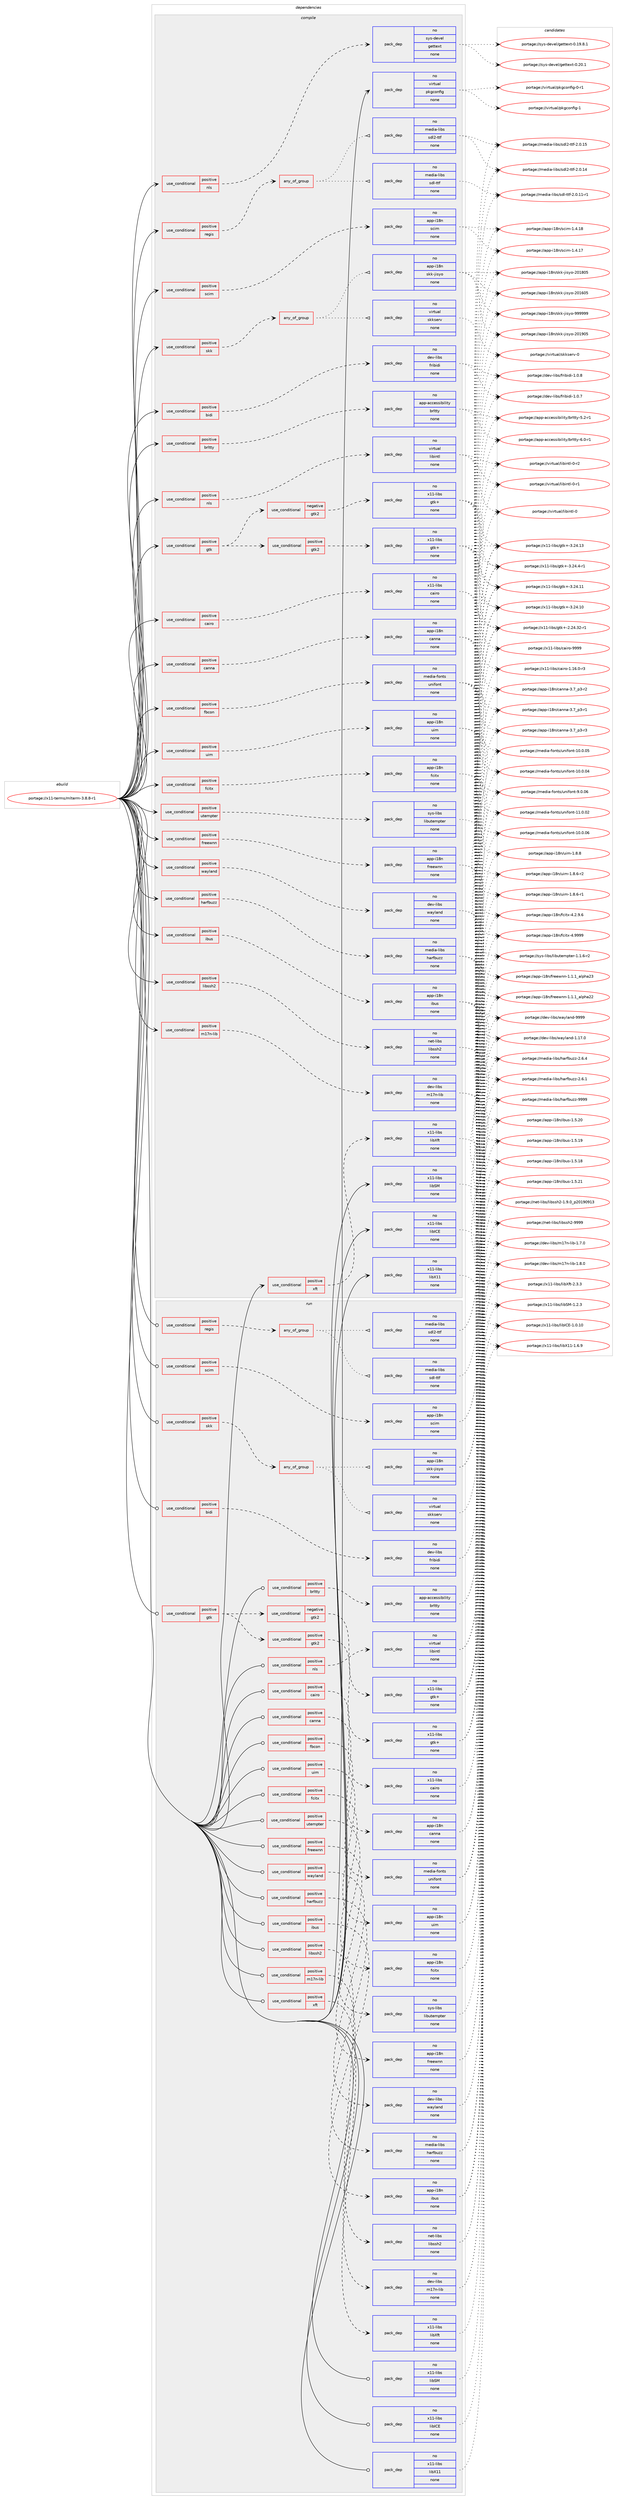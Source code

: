 digraph prolog {

# *************
# Graph options
# *************

newrank=true;
concentrate=true;
compound=true;
graph [rankdir=LR,fontname=Helvetica,fontsize=10,ranksep=1.5];#, ranksep=2.5, nodesep=0.2];
edge  [arrowhead=vee];
node  [fontname=Helvetica,fontsize=10];

# **********
# The ebuild
# **********

subgraph cluster_leftcol {
color=gray;
rank=same;
label=<<i>ebuild</i>>;
id [label="portage://x11-terms/mlterm-3.8.8-r1", color=red, width=4, href="../x11-terms/mlterm-3.8.8-r1.svg"];
}

# ****************
# The dependencies
# ****************

subgraph cluster_midcol {
color=gray;
label=<<i>dependencies</i>>;
subgraph cluster_compile {
fillcolor="#eeeeee";
style=filled;
label=<<i>compile</i>>;
subgraph cond1236 {
dependency7517 [label=<<TABLE BORDER="0" CELLBORDER="1" CELLSPACING="0" CELLPADDING="4"><TR><TD ROWSPAN="3" CELLPADDING="10">use_conditional</TD></TR><TR><TD>positive</TD></TR><TR><TD>bidi</TD></TR></TABLE>>, shape=none, color=red];
subgraph pack6155 {
dependency7518 [label=<<TABLE BORDER="0" CELLBORDER="1" CELLSPACING="0" CELLPADDING="4" WIDTH="220"><TR><TD ROWSPAN="6" CELLPADDING="30">pack_dep</TD></TR><TR><TD WIDTH="110">no</TD></TR><TR><TD>dev-libs</TD></TR><TR><TD>fribidi</TD></TR><TR><TD>none</TD></TR><TR><TD></TD></TR></TABLE>>, shape=none, color=blue];
}
dependency7517:e -> dependency7518:w [weight=20,style="dashed",arrowhead="vee"];
}
id:e -> dependency7517:w [weight=20,style="solid",arrowhead="vee"];
subgraph cond1237 {
dependency7519 [label=<<TABLE BORDER="0" CELLBORDER="1" CELLSPACING="0" CELLPADDING="4"><TR><TD ROWSPAN="3" CELLPADDING="10">use_conditional</TD></TR><TR><TD>positive</TD></TR><TR><TD>brltty</TD></TR></TABLE>>, shape=none, color=red];
subgraph pack6156 {
dependency7520 [label=<<TABLE BORDER="0" CELLBORDER="1" CELLSPACING="0" CELLPADDING="4" WIDTH="220"><TR><TD ROWSPAN="6" CELLPADDING="30">pack_dep</TD></TR><TR><TD WIDTH="110">no</TD></TR><TR><TD>app-accessibility</TD></TR><TR><TD>brltty</TD></TR><TR><TD>none</TD></TR><TR><TD></TD></TR></TABLE>>, shape=none, color=blue];
}
dependency7519:e -> dependency7520:w [weight=20,style="dashed",arrowhead="vee"];
}
id:e -> dependency7519:w [weight=20,style="solid",arrowhead="vee"];
subgraph cond1238 {
dependency7521 [label=<<TABLE BORDER="0" CELLBORDER="1" CELLSPACING="0" CELLPADDING="4"><TR><TD ROWSPAN="3" CELLPADDING="10">use_conditional</TD></TR><TR><TD>positive</TD></TR><TR><TD>cairo</TD></TR></TABLE>>, shape=none, color=red];
subgraph pack6157 {
dependency7522 [label=<<TABLE BORDER="0" CELLBORDER="1" CELLSPACING="0" CELLPADDING="4" WIDTH="220"><TR><TD ROWSPAN="6" CELLPADDING="30">pack_dep</TD></TR><TR><TD WIDTH="110">no</TD></TR><TR><TD>x11-libs</TD></TR><TR><TD>cairo</TD></TR><TR><TD>none</TD></TR><TR><TD></TD></TR></TABLE>>, shape=none, color=blue];
}
dependency7521:e -> dependency7522:w [weight=20,style="dashed",arrowhead="vee"];
}
id:e -> dependency7521:w [weight=20,style="solid",arrowhead="vee"];
subgraph cond1239 {
dependency7523 [label=<<TABLE BORDER="0" CELLBORDER="1" CELLSPACING="0" CELLPADDING="4"><TR><TD ROWSPAN="3" CELLPADDING="10">use_conditional</TD></TR><TR><TD>positive</TD></TR><TR><TD>canna</TD></TR></TABLE>>, shape=none, color=red];
subgraph pack6158 {
dependency7524 [label=<<TABLE BORDER="0" CELLBORDER="1" CELLSPACING="0" CELLPADDING="4" WIDTH="220"><TR><TD ROWSPAN="6" CELLPADDING="30">pack_dep</TD></TR><TR><TD WIDTH="110">no</TD></TR><TR><TD>app-i18n</TD></TR><TR><TD>canna</TD></TR><TR><TD>none</TD></TR><TR><TD></TD></TR></TABLE>>, shape=none, color=blue];
}
dependency7523:e -> dependency7524:w [weight=20,style="dashed",arrowhead="vee"];
}
id:e -> dependency7523:w [weight=20,style="solid",arrowhead="vee"];
subgraph cond1240 {
dependency7525 [label=<<TABLE BORDER="0" CELLBORDER="1" CELLSPACING="0" CELLPADDING="4"><TR><TD ROWSPAN="3" CELLPADDING="10">use_conditional</TD></TR><TR><TD>positive</TD></TR><TR><TD>fbcon</TD></TR></TABLE>>, shape=none, color=red];
subgraph pack6159 {
dependency7526 [label=<<TABLE BORDER="0" CELLBORDER="1" CELLSPACING="0" CELLPADDING="4" WIDTH="220"><TR><TD ROWSPAN="6" CELLPADDING="30">pack_dep</TD></TR><TR><TD WIDTH="110">no</TD></TR><TR><TD>media-fonts</TD></TR><TR><TD>unifont</TD></TR><TR><TD>none</TD></TR><TR><TD></TD></TR></TABLE>>, shape=none, color=blue];
}
dependency7525:e -> dependency7526:w [weight=20,style="dashed",arrowhead="vee"];
}
id:e -> dependency7525:w [weight=20,style="solid",arrowhead="vee"];
subgraph cond1241 {
dependency7527 [label=<<TABLE BORDER="0" CELLBORDER="1" CELLSPACING="0" CELLPADDING="4"><TR><TD ROWSPAN="3" CELLPADDING="10">use_conditional</TD></TR><TR><TD>positive</TD></TR><TR><TD>fcitx</TD></TR></TABLE>>, shape=none, color=red];
subgraph pack6160 {
dependency7528 [label=<<TABLE BORDER="0" CELLBORDER="1" CELLSPACING="0" CELLPADDING="4" WIDTH="220"><TR><TD ROWSPAN="6" CELLPADDING="30">pack_dep</TD></TR><TR><TD WIDTH="110">no</TD></TR><TR><TD>app-i18n</TD></TR><TR><TD>fcitx</TD></TR><TR><TD>none</TD></TR><TR><TD></TD></TR></TABLE>>, shape=none, color=blue];
}
dependency7527:e -> dependency7528:w [weight=20,style="dashed",arrowhead="vee"];
}
id:e -> dependency7527:w [weight=20,style="solid",arrowhead="vee"];
subgraph cond1242 {
dependency7529 [label=<<TABLE BORDER="0" CELLBORDER="1" CELLSPACING="0" CELLPADDING="4"><TR><TD ROWSPAN="3" CELLPADDING="10">use_conditional</TD></TR><TR><TD>positive</TD></TR><TR><TD>freewnn</TD></TR></TABLE>>, shape=none, color=red];
subgraph pack6161 {
dependency7530 [label=<<TABLE BORDER="0" CELLBORDER="1" CELLSPACING="0" CELLPADDING="4" WIDTH="220"><TR><TD ROWSPAN="6" CELLPADDING="30">pack_dep</TD></TR><TR><TD WIDTH="110">no</TD></TR><TR><TD>app-i18n</TD></TR><TR><TD>freewnn</TD></TR><TR><TD>none</TD></TR><TR><TD></TD></TR></TABLE>>, shape=none, color=blue];
}
dependency7529:e -> dependency7530:w [weight=20,style="dashed",arrowhead="vee"];
}
id:e -> dependency7529:w [weight=20,style="solid",arrowhead="vee"];
subgraph cond1243 {
dependency7531 [label=<<TABLE BORDER="0" CELLBORDER="1" CELLSPACING="0" CELLPADDING="4"><TR><TD ROWSPAN="3" CELLPADDING="10">use_conditional</TD></TR><TR><TD>positive</TD></TR><TR><TD>gtk</TD></TR></TABLE>>, shape=none, color=red];
subgraph cond1244 {
dependency7532 [label=<<TABLE BORDER="0" CELLBORDER="1" CELLSPACING="0" CELLPADDING="4"><TR><TD ROWSPAN="3" CELLPADDING="10">use_conditional</TD></TR><TR><TD>positive</TD></TR><TR><TD>gtk2</TD></TR></TABLE>>, shape=none, color=red];
subgraph pack6162 {
dependency7533 [label=<<TABLE BORDER="0" CELLBORDER="1" CELLSPACING="0" CELLPADDING="4" WIDTH="220"><TR><TD ROWSPAN="6" CELLPADDING="30">pack_dep</TD></TR><TR><TD WIDTH="110">no</TD></TR><TR><TD>x11-libs</TD></TR><TR><TD>gtk+</TD></TR><TR><TD>none</TD></TR><TR><TD></TD></TR></TABLE>>, shape=none, color=blue];
}
dependency7532:e -> dependency7533:w [weight=20,style="dashed",arrowhead="vee"];
}
dependency7531:e -> dependency7532:w [weight=20,style="dashed",arrowhead="vee"];
subgraph cond1245 {
dependency7534 [label=<<TABLE BORDER="0" CELLBORDER="1" CELLSPACING="0" CELLPADDING="4"><TR><TD ROWSPAN="3" CELLPADDING="10">use_conditional</TD></TR><TR><TD>negative</TD></TR><TR><TD>gtk2</TD></TR></TABLE>>, shape=none, color=red];
subgraph pack6163 {
dependency7535 [label=<<TABLE BORDER="0" CELLBORDER="1" CELLSPACING="0" CELLPADDING="4" WIDTH="220"><TR><TD ROWSPAN="6" CELLPADDING="30">pack_dep</TD></TR><TR><TD WIDTH="110">no</TD></TR><TR><TD>x11-libs</TD></TR><TR><TD>gtk+</TD></TR><TR><TD>none</TD></TR><TR><TD></TD></TR></TABLE>>, shape=none, color=blue];
}
dependency7534:e -> dependency7535:w [weight=20,style="dashed",arrowhead="vee"];
}
dependency7531:e -> dependency7534:w [weight=20,style="dashed",arrowhead="vee"];
}
id:e -> dependency7531:w [weight=20,style="solid",arrowhead="vee"];
subgraph cond1246 {
dependency7536 [label=<<TABLE BORDER="0" CELLBORDER="1" CELLSPACING="0" CELLPADDING="4"><TR><TD ROWSPAN="3" CELLPADDING="10">use_conditional</TD></TR><TR><TD>positive</TD></TR><TR><TD>harfbuzz</TD></TR></TABLE>>, shape=none, color=red];
subgraph pack6164 {
dependency7537 [label=<<TABLE BORDER="0" CELLBORDER="1" CELLSPACING="0" CELLPADDING="4" WIDTH="220"><TR><TD ROWSPAN="6" CELLPADDING="30">pack_dep</TD></TR><TR><TD WIDTH="110">no</TD></TR><TR><TD>media-libs</TD></TR><TR><TD>harfbuzz</TD></TR><TR><TD>none</TD></TR><TR><TD></TD></TR></TABLE>>, shape=none, color=blue];
}
dependency7536:e -> dependency7537:w [weight=20,style="dashed",arrowhead="vee"];
}
id:e -> dependency7536:w [weight=20,style="solid",arrowhead="vee"];
subgraph cond1247 {
dependency7538 [label=<<TABLE BORDER="0" CELLBORDER="1" CELLSPACING="0" CELLPADDING="4"><TR><TD ROWSPAN="3" CELLPADDING="10">use_conditional</TD></TR><TR><TD>positive</TD></TR><TR><TD>ibus</TD></TR></TABLE>>, shape=none, color=red];
subgraph pack6165 {
dependency7539 [label=<<TABLE BORDER="0" CELLBORDER="1" CELLSPACING="0" CELLPADDING="4" WIDTH="220"><TR><TD ROWSPAN="6" CELLPADDING="30">pack_dep</TD></TR><TR><TD WIDTH="110">no</TD></TR><TR><TD>app-i18n</TD></TR><TR><TD>ibus</TD></TR><TR><TD>none</TD></TR><TR><TD></TD></TR></TABLE>>, shape=none, color=blue];
}
dependency7538:e -> dependency7539:w [weight=20,style="dashed",arrowhead="vee"];
}
id:e -> dependency7538:w [weight=20,style="solid",arrowhead="vee"];
subgraph cond1248 {
dependency7540 [label=<<TABLE BORDER="0" CELLBORDER="1" CELLSPACING="0" CELLPADDING="4"><TR><TD ROWSPAN="3" CELLPADDING="10">use_conditional</TD></TR><TR><TD>positive</TD></TR><TR><TD>libssh2</TD></TR></TABLE>>, shape=none, color=red];
subgraph pack6166 {
dependency7541 [label=<<TABLE BORDER="0" CELLBORDER="1" CELLSPACING="0" CELLPADDING="4" WIDTH="220"><TR><TD ROWSPAN="6" CELLPADDING="30">pack_dep</TD></TR><TR><TD WIDTH="110">no</TD></TR><TR><TD>net-libs</TD></TR><TR><TD>libssh2</TD></TR><TR><TD>none</TD></TR><TR><TD></TD></TR></TABLE>>, shape=none, color=blue];
}
dependency7540:e -> dependency7541:w [weight=20,style="dashed",arrowhead="vee"];
}
id:e -> dependency7540:w [weight=20,style="solid",arrowhead="vee"];
subgraph cond1249 {
dependency7542 [label=<<TABLE BORDER="0" CELLBORDER="1" CELLSPACING="0" CELLPADDING="4"><TR><TD ROWSPAN="3" CELLPADDING="10">use_conditional</TD></TR><TR><TD>positive</TD></TR><TR><TD>m17n-lib</TD></TR></TABLE>>, shape=none, color=red];
subgraph pack6167 {
dependency7543 [label=<<TABLE BORDER="0" CELLBORDER="1" CELLSPACING="0" CELLPADDING="4" WIDTH="220"><TR><TD ROWSPAN="6" CELLPADDING="30">pack_dep</TD></TR><TR><TD WIDTH="110">no</TD></TR><TR><TD>dev-libs</TD></TR><TR><TD>m17n-lib</TD></TR><TR><TD>none</TD></TR><TR><TD></TD></TR></TABLE>>, shape=none, color=blue];
}
dependency7542:e -> dependency7543:w [weight=20,style="dashed",arrowhead="vee"];
}
id:e -> dependency7542:w [weight=20,style="solid",arrowhead="vee"];
subgraph cond1250 {
dependency7544 [label=<<TABLE BORDER="0" CELLBORDER="1" CELLSPACING="0" CELLPADDING="4"><TR><TD ROWSPAN="3" CELLPADDING="10">use_conditional</TD></TR><TR><TD>positive</TD></TR><TR><TD>nls</TD></TR></TABLE>>, shape=none, color=red];
subgraph pack6168 {
dependency7545 [label=<<TABLE BORDER="0" CELLBORDER="1" CELLSPACING="0" CELLPADDING="4" WIDTH="220"><TR><TD ROWSPAN="6" CELLPADDING="30">pack_dep</TD></TR><TR><TD WIDTH="110">no</TD></TR><TR><TD>sys-devel</TD></TR><TR><TD>gettext</TD></TR><TR><TD>none</TD></TR><TR><TD></TD></TR></TABLE>>, shape=none, color=blue];
}
dependency7544:e -> dependency7545:w [weight=20,style="dashed",arrowhead="vee"];
}
id:e -> dependency7544:w [weight=20,style="solid",arrowhead="vee"];
subgraph cond1251 {
dependency7546 [label=<<TABLE BORDER="0" CELLBORDER="1" CELLSPACING="0" CELLPADDING="4"><TR><TD ROWSPAN="3" CELLPADDING="10">use_conditional</TD></TR><TR><TD>positive</TD></TR><TR><TD>nls</TD></TR></TABLE>>, shape=none, color=red];
subgraph pack6169 {
dependency7547 [label=<<TABLE BORDER="0" CELLBORDER="1" CELLSPACING="0" CELLPADDING="4" WIDTH="220"><TR><TD ROWSPAN="6" CELLPADDING="30">pack_dep</TD></TR><TR><TD WIDTH="110">no</TD></TR><TR><TD>virtual</TD></TR><TR><TD>libintl</TD></TR><TR><TD>none</TD></TR><TR><TD></TD></TR></TABLE>>, shape=none, color=blue];
}
dependency7546:e -> dependency7547:w [weight=20,style="dashed",arrowhead="vee"];
}
id:e -> dependency7546:w [weight=20,style="solid",arrowhead="vee"];
subgraph cond1252 {
dependency7548 [label=<<TABLE BORDER="0" CELLBORDER="1" CELLSPACING="0" CELLPADDING="4"><TR><TD ROWSPAN="3" CELLPADDING="10">use_conditional</TD></TR><TR><TD>positive</TD></TR><TR><TD>regis</TD></TR></TABLE>>, shape=none, color=red];
subgraph any126 {
dependency7549 [label=<<TABLE BORDER="0" CELLBORDER="1" CELLSPACING="0" CELLPADDING="4"><TR><TD CELLPADDING="10">any_of_group</TD></TR></TABLE>>, shape=none, color=red];subgraph pack6170 {
dependency7550 [label=<<TABLE BORDER="0" CELLBORDER="1" CELLSPACING="0" CELLPADDING="4" WIDTH="220"><TR><TD ROWSPAN="6" CELLPADDING="30">pack_dep</TD></TR><TR><TD WIDTH="110">no</TD></TR><TR><TD>media-libs</TD></TR><TR><TD>sdl-ttf</TD></TR><TR><TD>none</TD></TR><TR><TD></TD></TR></TABLE>>, shape=none, color=blue];
}
dependency7549:e -> dependency7550:w [weight=20,style="dotted",arrowhead="oinv"];
subgraph pack6171 {
dependency7551 [label=<<TABLE BORDER="0" CELLBORDER="1" CELLSPACING="0" CELLPADDING="4" WIDTH="220"><TR><TD ROWSPAN="6" CELLPADDING="30">pack_dep</TD></TR><TR><TD WIDTH="110">no</TD></TR><TR><TD>media-libs</TD></TR><TR><TD>sdl2-ttf</TD></TR><TR><TD>none</TD></TR><TR><TD></TD></TR></TABLE>>, shape=none, color=blue];
}
dependency7549:e -> dependency7551:w [weight=20,style="dotted",arrowhead="oinv"];
}
dependency7548:e -> dependency7549:w [weight=20,style="dashed",arrowhead="vee"];
}
id:e -> dependency7548:w [weight=20,style="solid",arrowhead="vee"];
subgraph cond1253 {
dependency7552 [label=<<TABLE BORDER="0" CELLBORDER="1" CELLSPACING="0" CELLPADDING="4"><TR><TD ROWSPAN="3" CELLPADDING="10">use_conditional</TD></TR><TR><TD>positive</TD></TR><TR><TD>scim</TD></TR></TABLE>>, shape=none, color=red];
subgraph pack6172 {
dependency7553 [label=<<TABLE BORDER="0" CELLBORDER="1" CELLSPACING="0" CELLPADDING="4" WIDTH="220"><TR><TD ROWSPAN="6" CELLPADDING="30">pack_dep</TD></TR><TR><TD WIDTH="110">no</TD></TR><TR><TD>app-i18n</TD></TR><TR><TD>scim</TD></TR><TR><TD>none</TD></TR><TR><TD></TD></TR></TABLE>>, shape=none, color=blue];
}
dependency7552:e -> dependency7553:w [weight=20,style="dashed",arrowhead="vee"];
}
id:e -> dependency7552:w [weight=20,style="solid",arrowhead="vee"];
subgraph cond1254 {
dependency7554 [label=<<TABLE BORDER="0" CELLBORDER="1" CELLSPACING="0" CELLPADDING="4"><TR><TD ROWSPAN="3" CELLPADDING="10">use_conditional</TD></TR><TR><TD>positive</TD></TR><TR><TD>skk</TD></TR></TABLE>>, shape=none, color=red];
subgraph any127 {
dependency7555 [label=<<TABLE BORDER="0" CELLBORDER="1" CELLSPACING="0" CELLPADDING="4"><TR><TD CELLPADDING="10">any_of_group</TD></TR></TABLE>>, shape=none, color=red];subgraph pack6173 {
dependency7556 [label=<<TABLE BORDER="0" CELLBORDER="1" CELLSPACING="0" CELLPADDING="4" WIDTH="220"><TR><TD ROWSPAN="6" CELLPADDING="30">pack_dep</TD></TR><TR><TD WIDTH="110">no</TD></TR><TR><TD>virtual</TD></TR><TR><TD>skkserv</TD></TR><TR><TD>none</TD></TR><TR><TD></TD></TR></TABLE>>, shape=none, color=blue];
}
dependency7555:e -> dependency7556:w [weight=20,style="dotted",arrowhead="oinv"];
subgraph pack6174 {
dependency7557 [label=<<TABLE BORDER="0" CELLBORDER="1" CELLSPACING="0" CELLPADDING="4" WIDTH="220"><TR><TD ROWSPAN="6" CELLPADDING="30">pack_dep</TD></TR><TR><TD WIDTH="110">no</TD></TR><TR><TD>app-i18n</TD></TR><TR><TD>skk-jisyo</TD></TR><TR><TD>none</TD></TR><TR><TD></TD></TR></TABLE>>, shape=none, color=blue];
}
dependency7555:e -> dependency7557:w [weight=20,style="dotted",arrowhead="oinv"];
}
dependency7554:e -> dependency7555:w [weight=20,style="dashed",arrowhead="vee"];
}
id:e -> dependency7554:w [weight=20,style="solid",arrowhead="vee"];
subgraph cond1255 {
dependency7558 [label=<<TABLE BORDER="0" CELLBORDER="1" CELLSPACING="0" CELLPADDING="4"><TR><TD ROWSPAN="3" CELLPADDING="10">use_conditional</TD></TR><TR><TD>positive</TD></TR><TR><TD>uim</TD></TR></TABLE>>, shape=none, color=red];
subgraph pack6175 {
dependency7559 [label=<<TABLE BORDER="0" CELLBORDER="1" CELLSPACING="0" CELLPADDING="4" WIDTH="220"><TR><TD ROWSPAN="6" CELLPADDING="30">pack_dep</TD></TR><TR><TD WIDTH="110">no</TD></TR><TR><TD>app-i18n</TD></TR><TR><TD>uim</TD></TR><TR><TD>none</TD></TR><TR><TD></TD></TR></TABLE>>, shape=none, color=blue];
}
dependency7558:e -> dependency7559:w [weight=20,style="dashed",arrowhead="vee"];
}
id:e -> dependency7558:w [weight=20,style="solid",arrowhead="vee"];
subgraph cond1256 {
dependency7560 [label=<<TABLE BORDER="0" CELLBORDER="1" CELLSPACING="0" CELLPADDING="4"><TR><TD ROWSPAN="3" CELLPADDING="10">use_conditional</TD></TR><TR><TD>positive</TD></TR><TR><TD>utempter</TD></TR></TABLE>>, shape=none, color=red];
subgraph pack6176 {
dependency7561 [label=<<TABLE BORDER="0" CELLBORDER="1" CELLSPACING="0" CELLPADDING="4" WIDTH="220"><TR><TD ROWSPAN="6" CELLPADDING="30">pack_dep</TD></TR><TR><TD WIDTH="110">no</TD></TR><TR><TD>sys-libs</TD></TR><TR><TD>libutempter</TD></TR><TR><TD>none</TD></TR><TR><TD></TD></TR></TABLE>>, shape=none, color=blue];
}
dependency7560:e -> dependency7561:w [weight=20,style="dashed",arrowhead="vee"];
}
id:e -> dependency7560:w [weight=20,style="solid",arrowhead="vee"];
subgraph cond1257 {
dependency7562 [label=<<TABLE BORDER="0" CELLBORDER="1" CELLSPACING="0" CELLPADDING="4"><TR><TD ROWSPAN="3" CELLPADDING="10">use_conditional</TD></TR><TR><TD>positive</TD></TR><TR><TD>wayland</TD></TR></TABLE>>, shape=none, color=red];
subgraph pack6177 {
dependency7563 [label=<<TABLE BORDER="0" CELLBORDER="1" CELLSPACING="0" CELLPADDING="4" WIDTH="220"><TR><TD ROWSPAN="6" CELLPADDING="30">pack_dep</TD></TR><TR><TD WIDTH="110">no</TD></TR><TR><TD>dev-libs</TD></TR><TR><TD>wayland</TD></TR><TR><TD>none</TD></TR><TR><TD></TD></TR></TABLE>>, shape=none, color=blue];
}
dependency7562:e -> dependency7563:w [weight=20,style="dashed",arrowhead="vee"];
}
id:e -> dependency7562:w [weight=20,style="solid",arrowhead="vee"];
subgraph cond1258 {
dependency7564 [label=<<TABLE BORDER="0" CELLBORDER="1" CELLSPACING="0" CELLPADDING="4"><TR><TD ROWSPAN="3" CELLPADDING="10">use_conditional</TD></TR><TR><TD>positive</TD></TR><TR><TD>xft</TD></TR></TABLE>>, shape=none, color=red];
subgraph pack6178 {
dependency7565 [label=<<TABLE BORDER="0" CELLBORDER="1" CELLSPACING="0" CELLPADDING="4" WIDTH="220"><TR><TD ROWSPAN="6" CELLPADDING="30">pack_dep</TD></TR><TR><TD WIDTH="110">no</TD></TR><TR><TD>x11-libs</TD></TR><TR><TD>libXft</TD></TR><TR><TD>none</TD></TR><TR><TD></TD></TR></TABLE>>, shape=none, color=blue];
}
dependency7564:e -> dependency7565:w [weight=20,style="dashed",arrowhead="vee"];
}
id:e -> dependency7564:w [weight=20,style="solid",arrowhead="vee"];
subgraph pack6179 {
dependency7566 [label=<<TABLE BORDER="0" CELLBORDER="1" CELLSPACING="0" CELLPADDING="4" WIDTH="220"><TR><TD ROWSPAN="6" CELLPADDING="30">pack_dep</TD></TR><TR><TD WIDTH="110">no</TD></TR><TR><TD>virtual</TD></TR><TR><TD>pkgconfig</TD></TR><TR><TD>none</TD></TR><TR><TD></TD></TR></TABLE>>, shape=none, color=blue];
}
id:e -> dependency7566:w [weight=20,style="solid",arrowhead="vee"];
subgraph pack6180 {
dependency7567 [label=<<TABLE BORDER="0" CELLBORDER="1" CELLSPACING="0" CELLPADDING="4" WIDTH="220"><TR><TD ROWSPAN="6" CELLPADDING="30">pack_dep</TD></TR><TR><TD WIDTH="110">no</TD></TR><TR><TD>x11-libs</TD></TR><TR><TD>libICE</TD></TR><TR><TD>none</TD></TR><TR><TD></TD></TR></TABLE>>, shape=none, color=blue];
}
id:e -> dependency7567:w [weight=20,style="solid",arrowhead="vee"];
subgraph pack6181 {
dependency7568 [label=<<TABLE BORDER="0" CELLBORDER="1" CELLSPACING="0" CELLPADDING="4" WIDTH="220"><TR><TD ROWSPAN="6" CELLPADDING="30">pack_dep</TD></TR><TR><TD WIDTH="110">no</TD></TR><TR><TD>x11-libs</TD></TR><TR><TD>libSM</TD></TR><TR><TD>none</TD></TR><TR><TD></TD></TR></TABLE>>, shape=none, color=blue];
}
id:e -> dependency7568:w [weight=20,style="solid",arrowhead="vee"];
subgraph pack6182 {
dependency7569 [label=<<TABLE BORDER="0" CELLBORDER="1" CELLSPACING="0" CELLPADDING="4" WIDTH="220"><TR><TD ROWSPAN="6" CELLPADDING="30">pack_dep</TD></TR><TR><TD WIDTH="110">no</TD></TR><TR><TD>x11-libs</TD></TR><TR><TD>libX11</TD></TR><TR><TD>none</TD></TR><TR><TD></TD></TR></TABLE>>, shape=none, color=blue];
}
id:e -> dependency7569:w [weight=20,style="solid",arrowhead="vee"];
}
subgraph cluster_compileandrun {
fillcolor="#eeeeee";
style=filled;
label=<<i>compile and run</i>>;
}
subgraph cluster_run {
fillcolor="#eeeeee";
style=filled;
label=<<i>run</i>>;
subgraph cond1259 {
dependency7570 [label=<<TABLE BORDER="0" CELLBORDER="1" CELLSPACING="0" CELLPADDING="4"><TR><TD ROWSPAN="3" CELLPADDING="10">use_conditional</TD></TR><TR><TD>positive</TD></TR><TR><TD>bidi</TD></TR></TABLE>>, shape=none, color=red];
subgraph pack6183 {
dependency7571 [label=<<TABLE BORDER="0" CELLBORDER="1" CELLSPACING="0" CELLPADDING="4" WIDTH="220"><TR><TD ROWSPAN="6" CELLPADDING="30">pack_dep</TD></TR><TR><TD WIDTH="110">no</TD></TR><TR><TD>dev-libs</TD></TR><TR><TD>fribidi</TD></TR><TR><TD>none</TD></TR><TR><TD></TD></TR></TABLE>>, shape=none, color=blue];
}
dependency7570:e -> dependency7571:w [weight=20,style="dashed",arrowhead="vee"];
}
id:e -> dependency7570:w [weight=20,style="solid",arrowhead="odot"];
subgraph cond1260 {
dependency7572 [label=<<TABLE BORDER="0" CELLBORDER="1" CELLSPACING="0" CELLPADDING="4"><TR><TD ROWSPAN="3" CELLPADDING="10">use_conditional</TD></TR><TR><TD>positive</TD></TR><TR><TD>brltty</TD></TR></TABLE>>, shape=none, color=red];
subgraph pack6184 {
dependency7573 [label=<<TABLE BORDER="0" CELLBORDER="1" CELLSPACING="0" CELLPADDING="4" WIDTH="220"><TR><TD ROWSPAN="6" CELLPADDING="30">pack_dep</TD></TR><TR><TD WIDTH="110">no</TD></TR><TR><TD>app-accessibility</TD></TR><TR><TD>brltty</TD></TR><TR><TD>none</TD></TR><TR><TD></TD></TR></TABLE>>, shape=none, color=blue];
}
dependency7572:e -> dependency7573:w [weight=20,style="dashed",arrowhead="vee"];
}
id:e -> dependency7572:w [weight=20,style="solid",arrowhead="odot"];
subgraph cond1261 {
dependency7574 [label=<<TABLE BORDER="0" CELLBORDER="1" CELLSPACING="0" CELLPADDING="4"><TR><TD ROWSPAN="3" CELLPADDING="10">use_conditional</TD></TR><TR><TD>positive</TD></TR><TR><TD>cairo</TD></TR></TABLE>>, shape=none, color=red];
subgraph pack6185 {
dependency7575 [label=<<TABLE BORDER="0" CELLBORDER="1" CELLSPACING="0" CELLPADDING="4" WIDTH="220"><TR><TD ROWSPAN="6" CELLPADDING="30">pack_dep</TD></TR><TR><TD WIDTH="110">no</TD></TR><TR><TD>x11-libs</TD></TR><TR><TD>cairo</TD></TR><TR><TD>none</TD></TR><TR><TD></TD></TR></TABLE>>, shape=none, color=blue];
}
dependency7574:e -> dependency7575:w [weight=20,style="dashed",arrowhead="vee"];
}
id:e -> dependency7574:w [weight=20,style="solid",arrowhead="odot"];
subgraph cond1262 {
dependency7576 [label=<<TABLE BORDER="0" CELLBORDER="1" CELLSPACING="0" CELLPADDING="4"><TR><TD ROWSPAN="3" CELLPADDING="10">use_conditional</TD></TR><TR><TD>positive</TD></TR><TR><TD>canna</TD></TR></TABLE>>, shape=none, color=red];
subgraph pack6186 {
dependency7577 [label=<<TABLE BORDER="0" CELLBORDER="1" CELLSPACING="0" CELLPADDING="4" WIDTH="220"><TR><TD ROWSPAN="6" CELLPADDING="30">pack_dep</TD></TR><TR><TD WIDTH="110">no</TD></TR><TR><TD>app-i18n</TD></TR><TR><TD>canna</TD></TR><TR><TD>none</TD></TR><TR><TD></TD></TR></TABLE>>, shape=none, color=blue];
}
dependency7576:e -> dependency7577:w [weight=20,style="dashed",arrowhead="vee"];
}
id:e -> dependency7576:w [weight=20,style="solid",arrowhead="odot"];
subgraph cond1263 {
dependency7578 [label=<<TABLE BORDER="0" CELLBORDER="1" CELLSPACING="0" CELLPADDING="4"><TR><TD ROWSPAN="3" CELLPADDING="10">use_conditional</TD></TR><TR><TD>positive</TD></TR><TR><TD>fbcon</TD></TR></TABLE>>, shape=none, color=red];
subgraph pack6187 {
dependency7579 [label=<<TABLE BORDER="0" CELLBORDER="1" CELLSPACING="0" CELLPADDING="4" WIDTH="220"><TR><TD ROWSPAN="6" CELLPADDING="30">pack_dep</TD></TR><TR><TD WIDTH="110">no</TD></TR><TR><TD>media-fonts</TD></TR><TR><TD>unifont</TD></TR><TR><TD>none</TD></TR><TR><TD></TD></TR></TABLE>>, shape=none, color=blue];
}
dependency7578:e -> dependency7579:w [weight=20,style="dashed",arrowhead="vee"];
}
id:e -> dependency7578:w [weight=20,style="solid",arrowhead="odot"];
subgraph cond1264 {
dependency7580 [label=<<TABLE BORDER="0" CELLBORDER="1" CELLSPACING="0" CELLPADDING="4"><TR><TD ROWSPAN="3" CELLPADDING="10">use_conditional</TD></TR><TR><TD>positive</TD></TR><TR><TD>fcitx</TD></TR></TABLE>>, shape=none, color=red];
subgraph pack6188 {
dependency7581 [label=<<TABLE BORDER="0" CELLBORDER="1" CELLSPACING="0" CELLPADDING="4" WIDTH="220"><TR><TD ROWSPAN="6" CELLPADDING="30">pack_dep</TD></TR><TR><TD WIDTH="110">no</TD></TR><TR><TD>app-i18n</TD></TR><TR><TD>fcitx</TD></TR><TR><TD>none</TD></TR><TR><TD></TD></TR></TABLE>>, shape=none, color=blue];
}
dependency7580:e -> dependency7581:w [weight=20,style="dashed",arrowhead="vee"];
}
id:e -> dependency7580:w [weight=20,style="solid",arrowhead="odot"];
subgraph cond1265 {
dependency7582 [label=<<TABLE BORDER="0" CELLBORDER="1" CELLSPACING="0" CELLPADDING="4"><TR><TD ROWSPAN="3" CELLPADDING="10">use_conditional</TD></TR><TR><TD>positive</TD></TR><TR><TD>freewnn</TD></TR></TABLE>>, shape=none, color=red];
subgraph pack6189 {
dependency7583 [label=<<TABLE BORDER="0" CELLBORDER="1" CELLSPACING="0" CELLPADDING="4" WIDTH="220"><TR><TD ROWSPAN="6" CELLPADDING="30">pack_dep</TD></TR><TR><TD WIDTH="110">no</TD></TR><TR><TD>app-i18n</TD></TR><TR><TD>freewnn</TD></TR><TR><TD>none</TD></TR><TR><TD></TD></TR></TABLE>>, shape=none, color=blue];
}
dependency7582:e -> dependency7583:w [weight=20,style="dashed",arrowhead="vee"];
}
id:e -> dependency7582:w [weight=20,style="solid",arrowhead="odot"];
subgraph cond1266 {
dependency7584 [label=<<TABLE BORDER="0" CELLBORDER="1" CELLSPACING="0" CELLPADDING="4"><TR><TD ROWSPAN="3" CELLPADDING="10">use_conditional</TD></TR><TR><TD>positive</TD></TR><TR><TD>gtk</TD></TR></TABLE>>, shape=none, color=red];
subgraph cond1267 {
dependency7585 [label=<<TABLE BORDER="0" CELLBORDER="1" CELLSPACING="0" CELLPADDING="4"><TR><TD ROWSPAN="3" CELLPADDING="10">use_conditional</TD></TR><TR><TD>positive</TD></TR><TR><TD>gtk2</TD></TR></TABLE>>, shape=none, color=red];
subgraph pack6190 {
dependency7586 [label=<<TABLE BORDER="0" CELLBORDER="1" CELLSPACING="0" CELLPADDING="4" WIDTH="220"><TR><TD ROWSPAN="6" CELLPADDING="30">pack_dep</TD></TR><TR><TD WIDTH="110">no</TD></TR><TR><TD>x11-libs</TD></TR><TR><TD>gtk+</TD></TR><TR><TD>none</TD></TR><TR><TD></TD></TR></TABLE>>, shape=none, color=blue];
}
dependency7585:e -> dependency7586:w [weight=20,style="dashed",arrowhead="vee"];
}
dependency7584:e -> dependency7585:w [weight=20,style="dashed",arrowhead="vee"];
subgraph cond1268 {
dependency7587 [label=<<TABLE BORDER="0" CELLBORDER="1" CELLSPACING="0" CELLPADDING="4"><TR><TD ROWSPAN="3" CELLPADDING="10">use_conditional</TD></TR><TR><TD>negative</TD></TR><TR><TD>gtk2</TD></TR></TABLE>>, shape=none, color=red];
subgraph pack6191 {
dependency7588 [label=<<TABLE BORDER="0" CELLBORDER="1" CELLSPACING="0" CELLPADDING="4" WIDTH="220"><TR><TD ROWSPAN="6" CELLPADDING="30">pack_dep</TD></TR><TR><TD WIDTH="110">no</TD></TR><TR><TD>x11-libs</TD></TR><TR><TD>gtk+</TD></TR><TR><TD>none</TD></TR><TR><TD></TD></TR></TABLE>>, shape=none, color=blue];
}
dependency7587:e -> dependency7588:w [weight=20,style="dashed",arrowhead="vee"];
}
dependency7584:e -> dependency7587:w [weight=20,style="dashed",arrowhead="vee"];
}
id:e -> dependency7584:w [weight=20,style="solid",arrowhead="odot"];
subgraph cond1269 {
dependency7589 [label=<<TABLE BORDER="0" CELLBORDER="1" CELLSPACING="0" CELLPADDING="4"><TR><TD ROWSPAN="3" CELLPADDING="10">use_conditional</TD></TR><TR><TD>positive</TD></TR><TR><TD>harfbuzz</TD></TR></TABLE>>, shape=none, color=red];
subgraph pack6192 {
dependency7590 [label=<<TABLE BORDER="0" CELLBORDER="1" CELLSPACING="0" CELLPADDING="4" WIDTH="220"><TR><TD ROWSPAN="6" CELLPADDING="30">pack_dep</TD></TR><TR><TD WIDTH="110">no</TD></TR><TR><TD>media-libs</TD></TR><TR><TD>harfbuzz</TD></TR><TR><TD>none</TD></TR><TR><TD></TD></TR></TABLE>>, shape=none, color=blue];
}
dependency7589:e -> dependency7590:w [weight=20,style="dashed",arrowhead="vee"];
}
id:e -> dependency7589:w [weight=20,style="solid",arrowhead="odot"];
subgraph cond1270 {
dependency7591 [label=<<TABLE BORDER="0" CELLBORDER="1" CELLSPACING="0" CELLPADDING="4"><TR><TD ROWSPAN="3" CELLPADDING="10">use_conditional</TD></TR><TR><TD>positive</TD></TR><TR><TD>ibus</TD></TR></TABLE>>, shape=none, color=red];
subgraph pack6193 {
dependency7592 [label=<<TABLE BORDER="0" CELLBORDER="1" CELLSPACING="0" CELLPADDING="4" WIDTH="220"><TR><TD ROWSPAN="6" CELLPADDING="30">pack_dep</TD></TR><TR><TD WIDTH="110">no</TD></TR><TR><TD>app-i18n</TD></TR><TR><TD>ibus</TD></TR><TR><TD>none</TD></TR><TR><TD></TD></TR></TABLE>>, shape=none, color=blue];
}
dependency7591:e -> dependency7592:w [weight=20,style="dashed",arrowhead="vee"];
}
id:e -> dependency7591:w [weight=20,style="solid",arrowhead="odot"];
subgraph cond1271 {
dependency7593 [label=<<TABLE BORDER="0" CELLBORDER="1" CELLSPACING="0" CELLPADDING="4"><TR><TD ROWSPAN="3" CELLPADDING="10">use_conditional</TD></TR><TR><TD>positive</TD></TR><TR><TD>libssh2</TD></TR></TABLE>>, shape=none, color=red];
subgraph pack6194 {
dependency7594 [label=<<TABLE BORDER="0" CELLBORDER="1" CELLSPACING="0" CELLPADDING="4" WIDTH="220"><TR><TD ROWSPAN="6" CELLPADDING="30">pack_dep</TD></TR><TR><TD WIDTH="110">no</TD></TR><TR><TD>net-libs</TD></TR><TR><TD>libssh2</TD></TR><TR><TD>none</TD></TR><TR><TD></TD></TR></TABLE>>, shape=none, color=blue];
}
dependency7593:e -> dependency7594:w [weight=20,style="dashed",arrowhead="vee"];
}
id:e -> dependency7593:w [weight=20,style="solid",arrowhead="odot"];
subgraph cond1272 {
dependency7595 [label=<<TABLE BORDER="0" CELLBORDER="1" CELLSPACING="0" CELLPADDING="4"><TR><TD ROWSPAN="3" CELLPADDING="10">use_conditional</TD></TR><TR><TD>positive</TD></TR><TR><TD>m17n-lib</TD></TR></TABLE>>, shape=none, color=red];
subgraph pack6195 {
dependency7596 [label=<<TABLE BORDER="0" CELLBORDER="1" CELLSPACING="0" CELLPADDING="4" WIDTH="220"><TR><TD ROWSPAN="6" CELLPADDING="30">pack_dep</TD></TR><TR><TD WIDTH="110">no</TD></TR><TR><TD>dev-libs</TD></TR><TR><TD>m17n-lib</TD></TR><TR><TD>none</TD></TR><TR><TD></TD></TR></TABLE>>, shape=none, color=blue];
}
dependency7595:e -> dependency7596:w [weight=20,style="dashed",arrowhead="vee"];
}
id:e -> dependency7595:w [weight=20,style="solid",arrowhead="odot"];
subgraph cond1273 {
dependency7597 [label=<<TABLE BORDER="0" CELLBORDER="1" CELLSPACING="0" CELLPADDING="4"><TR><TD ROWSPAN="3" CELLPADDING="10">use_conditional</TD></TR><TR><TD>positive</TD></TR><TR><TD>nls</TD></TR></TABLE>>, shape=none, color=red];
subgraph pack6196 {
dependency7598 [label=<<TABLE BORDER="0" CELLBORDER="1" CELLSPACING="0" CELLPADDING="4" WIDTH="220"><TR><TD ROWSPAN="6" CELLPADDING="30">pack_dep</TD></TR><TR><TD WIDTH="110">no</TD></TR><TR><TD>virtual</TD></TR><TR><TD>libintl</TD></TR><TR><TD>none</TD></TR><TR><TD></TD></TR></TABLE>>, shape=none, color=blue];
}
dependency7597:e -> dependency7598:w [weight=20,style="dashed",arrowhead="vee"];
}
id:e -> dependency7597:w [weight=20,style="solid",arrowhead="odot"];
subgraph cond1274 {
dependency7599 [label=<<TABLE BORDER="0" CELLBORDER="1" CELLSPACING="0" CELLPADDING="4"><TR><TD ROWSPAN="3" CELLPADDING="10">use_conditional</TD></TR><TR><TD>positive</TD></TR><TR><TD>regis</TD></TR></TABLE>>, shape=none, color=red];
subgraph any128 {
dependency7600 [label=<<TABLE BORDER="0" CELLBORDER="1" CELLSPACING="0" CELLPADDING="4"><TR><TD CELLPADDING="10">any_of_group</TD></TR></TABLE>>, shape=none, color=red];subgraph pack6197 {
dependency7601 [label=<<TABLE BORDER="0" CELLBORDER="1" CELLSPACING="0" CELLPADDING="4" WIDTH="220"><TR><TD ROWSPAN="6" CELLPADDING="30">pack_dep</TD></TR><TR><TD WIDTH="110">no</TD></TR><TR><TD>media-libs</TD></TR><TR><TD>sdl-ttf</TD></TR><TR><TD>none</TD></TR><TR><TD></TD></TR></TABLE>>, shape=none, color=blue];
}
dependency7600:e -> dependency7601:w [weight=20,style="dotted",arrowhead="oinv"];
subgraph pack6198 {
dependency7602 [label=<<TABLE BORDER="0" CELLBORDER="1" CELLSPACING="0" CELLPADDING="4" WIDTH="220"><TR><TD ROWSPAN="6" CELLPADDING="30">pack_dep</TD></TR><TR><TD WIDTH="110">no</TD></TR><TR><TD>media-libs</TD></TR><TR><TD>sdl2-ttf</TD></TR><TR><TD>none</TD></TR><TR><TD></TD></TR></TABLE>>, shape=none, color=blue];
}
dependency7600:e -> dependency7602:w [weight=20,style="dotted",arrowhead="oinv"];
}
dependency7599:e -> dependency7600:w [weight=20,style="dashed",arrowhead="vee"];
}
id:e -> dependency7599:w [weight=20,style="solid",arrowhead="odot"];
subgraph cond1275 {
dependency7603 [label=<<TABLE BORDER="0" CELLBORDER="1" CELLSPACING="0" CELLPADDING="4"><TR><TD ROWSPAN="3" CELLPADDING="10">use_conditional</TD></TR><TR><TD>positive</TD></TR><TR><TD>scim</TD></TR></TABLE>>, shape=none, color=red];
subgraph pack6199 {
dependency7604 [label=<<TABLE BORDER="0" CELLBORDER="1" CELLSPACING="0" CELLPADDING="4" WIDTH="220"><TR><TD ROWSPAN="6" CELLPADDING="30">pack_dep</TD></TR><TR><TD WIDTH="110">no</TD></TR><TR><TD>app-i18n</TD></TR><TR><TD>scim</TD></TR><TR><TD>none</TD></TR><TR><TD></TD></TR></TABLE>>, shape=none, color=blue];
}
dependency7603:e -> dependency7604:w [weight=20,style="dashed",arrowhead="vee"];
}
id:e -> dependency7603:w [weight=20,style="solid",arrowhead="odot"];
subgraph cond1276 {
dependency7605 [label=<<TABLE BORDER="0" CELLBORDER="1" CELLSPACING="0" CELLPADDING="4"><TR><TD ROWSPAN="3" CELLPADDING="10">use_conditional</TD></TR><TR><TD>positive</TD></TR><TR><TD>skk</TD></TR></TABLE>>, shape=none, color=red];
subgraph any129 {
dependency7606 [label=<<TABLE BORDER="0" CELLBORDER="1" CELLSPACING="0" CELLPADDING="4"><TR><TD CELLPADDING="10">any_of_group</TD></TR></TABLE>>, shape=none, color=red];subgraph pack6200 {
dependency7607 [label=<<TABLE BORDER="0" CELLBORDER="1" CELLSPACING="0" CELLPADDING="4" WIDTH="220"><TR><TD ROWSPAN="6" CELLPADDING="30">pack_dep</TD></TR><TR><TD WIDTH="110">no</TD></TR><TR><TD>virtual</TD></TR><TR><TD>skkserv</TD></TR><TR><TD>none</TD></TR><TR><TD></TD></TR></TABLE>>, shape=none, color=blue];
}
dependency7606:e -> dependency7607:w [weight=20,style="dotted",arrowhead="oinv"];
subgraph pack6201 {
dependency7608 [label=<<TABLE BORDER="0" CELLBORDER="1" CELLSPACING="0" CELLPADDING="4" WIDTH="220"><TR><TD ROWSPAN="6" CELLPADDING="30">pack_dep</TD></TR><TR><TD WIDTH="110">no</TD></TR><TR><TD>app-i18n</TD></TR><TR><TD>skk-jisyo</TD></TR><TR><TD>none</TD></TR><TR><TD></TD></TR></TABLE>>, shape=none, color=blue];
}
dependency7606:e -> dependency7608:w [weight=20,style="dotted",arrowhead="oinv"];
}
dependency7605:e -> dependency7606:w [weight=20,style="dashed",arrowhead="vee"];
}
id:e -> dependency7605:w [weight=20,style="solid",arrowhead="odot"];
subgraph cond1277 {
dependency7609 [label=<<TABLE BORDER="0" CELLBORDER="1" CELLSPACING="0" CELLPADDING="4"><TR><TD ROWSPAN="3" CELLPADDING="10">use_conditional</TD></TR><TR><TD>positive</TD></TR><TR><TD>uim</TD></TR></TABLE>>, shape=none, color=red];
subgraph pack6202 {
dependency7610 [label=<<TABLE BORDER="0" CELLBORDER="1" CELLSPACING="0" CELLPADDING="4" WIDTH="220"><TR><TD ROWSPAN="6" CELLPADDING="30">pack_dep</TD></TR><TR><TD WIDTH="110">no</TD></TR><TR><TD>app-i18n</TD></TR><TR><TD>uim</TD></TR><TR><TD>none</TD></TR><TR><TD></TD></TR></TABLE>>, shape=none, color=blue];
}
dependency7609:e -> dependency7610:w [weight=20,style="dashed",arrowhead="vee"];
}
id:e -> dependency7609:w [weight=20,style="solid",arrowhead="odot"];
subgraph cond1278 {
dependency7611 [label=<<TABLE BORDER="0" CELLBORDER="1" CELLSPACING="0" CELLPADDING="4"><TR><TD ROWSPAN="3" CELLPADDING="10">use_conditional</TD></TR><TR><TD>positive</TD></TR><TR><TD>utempter</TD></TR></TABLE>>, shape=none, color=red];
subgraph pack6203 {
dependency7612 [label=<<TABLE BORDER="0" CELLBORDER="1" CELLSPACING="0" CELLPADDING="4" WIDTH="220"><TR><TD ROWSPAN="6" CELLPADDING="30">pack_dep</TD></TR><TR><TD WIDTH="110">no</TD></TR><TR><TD>sys-libs</TD></TR><TR><TD>libutempter</TD></TR><TR><TD>none</TD></TR><TR><TD></TD></TR></TABLE>>, shape=none, color=blue];
}
dependency7611:e -> dependency7612:w [weight=20,style="dashed",arrowhead="vee"];
}
id:e -> dependency7611:w [weight=20,style="solid",arrowhead="odot"];
subgraph cond1279 {
dependency7613 [label=<<TABLE BORDER="0" CELLBORDER="1" CELLSPACING="0" CELLPADDING="4"><TR><TD ROWSPAN="3" CELLPADDING="10">use_conditional</TD></TR><TR><TD>positive</TD></TR><TR><TD>wayland</TD></TR></TABLE>>, shape=none, color=red];
subgraph pack6204 {
dependency7614 [label=<<TABLE BORDER="0" CELLBORDER="1" CELLSPACING="0" CELLPADDING="4" WIDTH="220"><TR><TD ROWSPAN="6" CELLPADDING="30">pack_dep</TD></TR><TR><TD WIDTH="110">no</TD></TR><TR><TD>dev-libs</TD></TR><TR><TD>wayland</TD></TR><TR><TD>none</TD></TR><TR><TD></TD></TR></TABLE>>, shape=none, color=blue];
}
dependency7613:e -> dependency7614:w [weight=20,style="dashed",arrowhead="vee"];
}
id:e -> dependency7613:w [weight=20,style="solid",arrowhead="odot"];
subgraph cond1280 {
dependency7615 [label=<<TABLE BORDER="0" CELLBORDER="1" CELLSPACING="0" CELLPADDING="4"><TR><TD ROWSPAN="3" CELLPADDING="10">use_conditional</TD></TR><TR><TD>positive</TD></TR><TR><TD>xft</TD></TR></TABLE>>, shape=none, color=red];
subgraph pack6205 {
dependency7616 [label=<<TABLE BORDER="0" CELLBORDER="1" CELLSPACING="0" CELLPADDING="4" WIDTH="220"><TR><TD ROWSPAN="6" CELLPADDING="30">pack_dep</TD></TR><TR><TD WIDTH="110">no</TD></TR><TR><TD>x11-libs</TD></TR><TR><TD>libXft</TD></TR><TR><TD>none</TD></TR><TR><TD></TD></TR></TABLE>>, shape=none, color=blue];
}
dependency7615:e -> dependency7616:w [weight=20,style="dashed",arrowhead="vee"];
}
id:e -> dependency7615:w [weight=20,style="solid",arrowhead="odot"];
subgraph pack6206 {
dependency7617 [label=<<TABLE BORDER="0" CELLBORDER="1" CELLSPACING="0" CELLPADDING="4" WIDTH="220"><TR><TD ROWSPAN="6" CELLPADDING="30">pack_dep</TD></TR><TR><TD WIDTH="110">no</TD></TR><TR><TD>x11-libs</TD></TR><TR><TD>libICE</TD></TR><TR><TD>none</TD></TR><TR><TD></TD></TR></TABLE>>, shape=none, color=blue];
}
id:e -> dependency7617:w [weight=20,style="solid",arrowhead="odot"];
subgraph pack6207 {
dependency7618 [label=<<TABLE BORDER="0" CELLBORDER="1" CELLSPACING="0" CELLPADDING="4" WIDTH="220"><TR><TD ROWSPAN="6" CELLPADDING="30">pack_dep</TD></TR><TR><TD WIDTH="110">no</TD></TR><TR><TD>x11-libs</TD></TR><TR><TD>libSM</TD></TR><TR><TD>none</TD></TR><TR><TD></TD></TR></TABLE>>, shape=none, color=blue];
}
id:e -> dependency7618:w [weight=20,style="solid",arrowhead="odot"];
subgraph pack6208 {
dependency7619 [label=<<TABLE BORDER="0" CELLBORDER="1" CELLSPACING="0" CELLPADDING="4" WIDTH="220"><TR><TD ROWSPAN="6" CELLPADDING="30">pack_dep</TD></TR><TR><TD WIDTH="110">no</TD></TR><TR><TD>x11-libs</TD></TR><TR><TD>libX11</TD></TR><TR><TD>none</TD></TR><TR><TD></TD></TR></TABLE>>, shape=none, color=blue];
}
id:e -> dependency7619:w [weight=20,style="solid",arrowhead="odot"];
}
}

# **************
# The candidates
# **************

subgraph cluster_choices {
rank=same;
color=gray;
label=<<i>candidates</i>>;

subgraph choice6155 {
color=black;
nodesep=1;
choice10010111845108105981154710211410598105100105454946484656 [label="portage://dev-libs/fribidi-1.0.8", color=red, width=4,href="../dev-libs/fribidi-1.0.8.svg"];
choice10010111845108105981154710211410598105100105454946484655 [label="portage://dev-libs/fribidi-1.0.7", color=red, width=4,href="../dev-libs/fribidi-1.0.7.svg"];
dependency7518:e -> choice10010111845108105981154710211410598105100105454946484656:w [style=dotted,weight="100"];
dependency7518:e -> choice10010111845108105981154710211410598105100105454946484655:w [style=dotted,weight="100"];
}
subgraph choice6156 {
color=black;
nodesep=1;
choice9711211245979999101115115105981051081051161214798114108116116121455446484511449 [label="portage://app-accessibility/brltty-6.0-r1", color=red, width=4,href="../app-accessibility/brltty-6.0-r1.svg"];
choice9711211245979999101115115105981051081051161214798114108116116121455346504511449 [label="portage://app-accessibility/brltty-5.2-r1", color=red, width=4,href="../app-accessibility/brltty-5.2-r1.svg"];
dependency7520:e -> choice9711211245979999101115115105981051081051161214798114108116116121455446484511449:w [style=dotted,weight="100"];
dependency7520:e -> choice9711211245979999101115115105981051081051161214798114108116116121455346504511449:w [style=dotted,weight="100"];
}
subgraph choice6157 {
color=black;
nodesep=1;
choice120494945108105981154799971051141114557575757 [label="portage://x11-libs/cairo-9999", color=red, width=4,href="../x11-libs/cairo-9999.svg"];
choice12049494510810598115479997105114111454946495446484511451 [label="portage://x11-libs/cairo-1.16.0-r3", color=red, width=4,href="../x11-libs/cairo-1.16.0-r3.svg"];
dependency7522:e -> choice120494945108105981154799971051141114557575757:w [style=dotted,weight="100"];
dependency7522:e -> choice12049494510810598115479997105114111454946495446484511451:w [style=dotted,weight="100"];
}
subgraph choice6158 {
color=black;
nodesep=1;
choice97112112451054956110479997110110974551465595112514511451 [label="portage://app-i18n/canna-3.7_p3-r3", color=red, width=4,href="../app-i18n/canna-3.7_p3-r3.svg"];
choice97112112451054956110479997110110974551465595112514511450 [label="portage://app-i18n/canna-3.7_p3-r2", color=red, width=4,href="../app-i18n/canna-3.7_p3-r2.svg"];
choice97112112451054956110479997110110974551465595112514511449 [label="portage://app-i18n/canna-3.7_p3-r1", color=red, width=4,href="../app-i18n/canna-3.7_p3-r1.svg"];
dependency7524:e -> choice97112112451054956110479997110110974551465595112514511451:w [style=dotted,weight="100"];
dependency7524:e -> choice97112112451054956110479997110110974551465595112514511450:w [style=dotted,weight="100"];
dependency7524:e -> choice97112112451054956110479997110110974551465595112514511449:w [style=dotted,weight="100"];
}
subgraph choice6159 {
color=black;
nodesep=1;
choice10910110010597451021111101161154711711010510211111011645574648464854 [label="portage://media-fonts/unifont-9.0.06", color=red, width=4,href="../media-fonts/unifont-9.0.06.svg"];
choice1091011001059745102111110116115471171101051021111101164549494648464850 [label="portage://media-fonts/unifont-11.0.02", color=red, width=4,href="../media-fonts/unifont-11.0.02.svg"];
choice1091011001059745102111110116115471171101051021111101164549484648464854 [label="portage://media-fonts/unifont-10.0.06", color=red, width=4,href="../media-fonts/unifont-10.0.06.svg"];
choice1091011001059745102111110116115471171101051021111101164549484648464853 [label="portage://media-fonts/unifont-10.0.05", color=red, width=4,href="../media-fonts/unifont-10.0.05.svg"];
choice1091011001059745102111110116115471171101051021111101164549484648464852 [label="portage://media-fonts/unifont-10.0.04", color=red, width=4,href="../media-fonts/unifont-10.0.04.svg"];
dependency7526:e -> choice10910110010597451021111101161154711711010510211111011645574648464854:w [style=dotted,weight="100"];
dependency7526:e -> choice1091011001059745102111110116115471171101051021111101164549494648464850:w [style=dotted,weight="100"];
dependency7526:e -> choice1091011001059745102111110116115471171101051021111101164549484648464854:w [style=dotted,weight="100"];
dependency7526:e -> choice1091011001059745102111110116115471171101051021111101164549484648464853:w [style=dotted,weight="100"];
dependency7526:e -> choice1091011001059745102111110116115471171101051021111101164549484648464852:w [style=dotted,weight="100"];
}
subgraph choice6160 {
color=black;
nodesep=1;
choice97112112451054956110471029910511612045524657575757 [label="portage://app-i18n/fcitx-4.9999", color=red, width=4,href="../app-i18n/fcitx-4.9999.svg"];
choice9711211245105495611047102991051161204552465046574654 [label="portage://app-i18n/fcitx-4.2.9.6", color=red, width=4,href="../app-i18n/fcitx-4.2.9.6.svg"];
dependency7528:e -> choice97112112451054956110471029910511612045524657575757:w [style=dotted,weight="100"];
dependency7528:e -> choice9711211245105495611047102991051161204552465046574654:w [style=dotted,weight="100"];
}
subgraph choice6161 {
color=black;
nodesep=1;
choice97112112451054956110471021141011011191101104549464946499597108112104975051 [label="portage://app-i18n/freewnn-1.1.1_alpha23", color=red, width=4,href="../app-i18n/freewnn-1.1.1_alpha23.svg"];
choice97112112451054956110471021141011011191101104549464946499597108112104975050 [label="portage://app-i18n/freewnn-1.1.1_alpha22", color=red, width=4,href="../app-i18n/freewnn-1.1.1_alpha22.svg"];
dependency7530:e -> choice97112112451054956110471021141011011191101104549464946499597108112104975051:w [style=dotted,weight="100"];
dependency7530:e -> choice97112112451054956110471021141011011191101104549464946499597108112104975050:w [style=dotted,weight="100"];
}
subgraph choice6162 {
color=black;
nodesep=1;
choice120494945108105981154710311610743455146505246524511449 [label="portage://x11-libs/gtk+-3.24.4-r1", color=red, width=4,href="../x11-libs/gtk+-3.24.4-r1.svg"];
choice1204949451081059811547103116107434551465052464951 [label="portage://x11-libs/gtk+-3.24.13", color=red, width=4,href="../x11-libs/gtk+-3.24.13.svg"];
choice1204949451081059811547103116107434551465052464949 [label="portage://x11-libs/gtk+-3.24.11", color=red, width=4,href="../x11-libs/gtk+-3.24.11.svg"];
choice1204949451081059811547103116107434551465052464948 [label="portage://x11-libs/gtk+-3.24.10", color=red, width=4,href="../x11-libs/gtk+-3.24.10.svg"];
choice12049494510810598115471031161074345504650524651504511449 [label="portage://x11-libs/gtk+-2.24.32-r1", color=red, width=4,href="../x11-libs/gtk+-2.24.32-r1.svg"];
dependency7533:e -> choice120494945108105981154710311610743455146505246524511449:w [style=dotted,weight="100"];
dependency7533:e -> choice1204949451081059811547103116107434551465052464951:w [style=dotted,weight="100"];
dependency7533:e -> choice1204949451081059811547103116107434551465052464949:w [style=dotted,weight="100"];
dependency7533:e -> choice1204949451081059811547103116107434551465052464948:w [style=dotted,weight="100"];
dependency7533:e -> choice12049494510810598115471031161074345504650524651504511449:w [style=dotted,weight="100"];
}
subgraph choice6163 {
color=black;
nodesep=1;
choice120494945108105981154710311610743455146505246524511449 [label="portage://x11-libs/gtk+-3.24.4-r1", color=red, width=4,href="../x11-libs/gtk+-3.24.4-r1.svg"];
choice1204949451081059811547103116107434551465052464951 [label="portage://x11-libs/gtk+-3.24.13", color=red, width=4,href="../x11-libs/gtk+-3.24.13.svg"];
choice1204949451081059811547103116107434551465052464949 [label="portage://x11-libs/gtk+-3.24.11", color=red, width=4,href="../x11-libs/gtk+-3.24.11.svg"];
choice1204949451081059811547103116107434551465052464948 [label="portage://x11-libs/gtk+-3.24.10", color=red, width=4,href="../x11-libs/gtk+-3.24.10.svg"];
choice12049494510810598115471031161074345504650524651504511449 [label="portage://x11-libs/gtk+-2.24.32-r1", color=red, width=4,href="../x11-libs/gtk+-2.24.32-r1.svg"];
dependency7535:e -> choice120494945108105981154710311610743455146505246524511449:w [style=dotted,weight="100"];
dependency7535:e -> choice1204949451081059811547103116107434551465052464951:w [style=dotted,weight="100"];
dependency7535:e -> choice1204949451081059811547103116107434551465052464949:w [style=dotted,weight="100"];
dependency7535:e -> choice1204949451081059811547103116107434551465052464948:w [style=dotted,weight="100"];
dependency7535:e -> choice12049494510810598115471031161074345504650524651504511449:w [style=dotted,weight="100"];
}
subgraph choice6164 {
color=black;
nodesep=1;
choice1091011001059745108105981154710497114102981171221224557575757 [label="portage://media-libs/harfbuzz-9999", color=red, width=4,href="../media-libs/harfbuzz-9999.svg"];
choice109101100105974510810598115471049711410298117122122455046544652 [label="portage://media-libs/harfbuzz-2.6.4", color=red, width=4,href="../media-libs/harfbuzz-2.6.4.svg"];
choice109101100105974510810598115471049711410298117122122455046544649 [label="portage://media-libs/harfbuzz-2.6.1", color=red, width=4,href="../media-libs/harfbuzz-2.6.1.svg"];
dependency7537:e -> choice1091011001059745108105981154710497114102981171221224557575757:w [style=dotted,weight="100"];
dependency7537:e -> choice109101100105974510810598115471049711410298117122122455046544652:w [style=dotted,weight="100"];
dependency7537:e -> choice109101100105974510810598115471049711410298117122122455046544649:w [style=dotted,weight="100"];
}
subgraph choice6165 {
color=black;
nodesep=1;
choice97112112451054956110471059811711545494653465049 [label="portage://app-i18n/ibus-1.5.21", color=red, width=4,href="../app-i18n/ibus-1.5.21.svg"];
choice97112112451054956110471059811711545494653465048 [label="portage://app-i18n/ibus-1.5.20", color=red, width=4,href="../app-i18n/ibus-1.5.20.svg"];
choice97112112451054956110471059811711545494653464957 [label="portage://app-i18n/ibus-1.5.19", color=red, width=4,href="../app-i18n/ibus-1.5.19.svg"];
choice97112112451054956110471059811711545494653464956 [label="portage://app-i18n/ibus-1.5.18", color=red, width=4,href="../app-i18n/ibus-1.5.18.svg"];
dependency7539:e -> choice97112112451054956110471059811711545494653465049:w [style=dotted,weight="100"];
dependency7539:e -> choice97112112451054956110471059811711545494653465048:w [style=dotted,weight="100"];
dependency7539:e -> choice97112112451054956110471059811711545494653464957:w [style=dotted,weight="100"];
dependency7539:e -> choice97112112451054956110471059811711545494653464956:w [style=dotted,weight="100"];
}
subgraph choice6166 {
color=black;
nodesep=1;
choice11010111645108105981154710810598115115104504557575757 [label="portage://net-libs/libssh2-9999", color=red, width=4,href="../net-libs/libssh2-9999.svg"];
choice1101011164510810598115471081059811511510450454946574648951125048495748574951 [label="portage://net-libs/libssh2-1.9.0_p20190913", color=red, width=4,href="../net-libs/libssh2-1.9.0_p20190913.svg"];
dependency7541:e -> choice11010111645108105981154710810598115115104504557575757:w [style=dotted,weight="100"];
dependency7541:e -> choice1101011164510810598115471081059811511510450454946574648951125048495748574951:w [style=dotted,weight="100"];
}
subgraph choice6167 {
color=black;
nodesep=1;
choice10010111845108105981154710949551104510810598454946564648 [label="portage://dev-libs/m17n-lib-1.8.0", color=red, width=4,href="../dev-libs/m17n-lib-1.8.0.svg"];
choice10010111845108105981154710949551104510810598454946554648 [label="portage://dev-libs/m17n-lib-1.7.0", color=red, width=4,href="../dev-libs/m17n-lib-1.7.0.svg"];
dependency7543:e -> choice10010111845108105981154710949551104510810598454946564648:w [style=dotted,weight="100"];
dependency7543:e -> choice10010111845108105981154710949551104510810598454946554648:w [style=dotted,weight="100"];
}
subgraph choice6168 {
color=black;
nodesep=1;
choice115121115451001011181011084710310111611610112011645484650484649 [label="portage://sys-devel/gettext-0.20.1", color=red, width=4,href="../sys-devel/gettext-0.20.1.svg"];
choice1151211154510010111810110847103101116116101120116454846495746564649 [label="portage://sys-devel/gettext-0.19.8.1", color=red, width=4,href="../sys-devel/gettext-0.19.8.1.svg"];
dependency7545:e -> choice115121115451001011181011084710310111611610112011645484650484649:w [style=dotted,weight="100"];
dependency7545:e -> choice1151211154510010111810110847103101116116101120116454846495746564649:w [style=dotted,weight="100"];
}
subgraph choice6169 {
color=black;
nodesep=1;
choice11810511411611797108471081059810511011610845484511450 [label="portage://virtual/libintl-0-r2", color=red, width=4,href="../virtual/libintl-0-r2.svg"];
choice11810511411611797108471081059810511011610845484511449 [label="portage://virtual/libintl-0-r1", color=red, width=4,href="../virtual/libintl-0-r1.svg"];
choice1181051141161179710847108105981051101161084548 [label="portage://virtual/libintl-0", color=red, width=4,href="../virtual/libintl-0.svg"];
dependency7547:e -> choice11810511411611797108471081059810511011610845484511450:w [style=dotted,weight="100"];
dependency7547:e -> choice11810511411611797108471081059810511011610845484511449:w [style=dotted,weight="100"];
dependency7547:e -> choice1181051141161179710847108105981051101161084548:w [style=dotted,weight="100"];
}
subgraph choice6170 {
color=black;
nodesep=1;
choice1091011001059745108105981154711510010845116116102455046484649494511449 [label="portage://media-libs/sdl-ttf-2.0.11-r1", color=red, width=4,href="../media-libs/sdl-ttf-2.0.11-r1.svg"];
dependency7550:e -> choice1091011001059745108105981154711510010845116116102455046484649494511449:w [style=dotted,weight="100"];
}
subgraph choice6171 {
color=black;
nodesep=1;
choice10910110010597451081059811547115100108504511611610245504648464953 [label="portage://media-libs/sdl2-ttf-2.0.15", color=red, width=4,href="../media-libs/sdl2-ttf-2.0.15.svg"];
choice10910110010597451081059811547115100108504511611610245504648464952 [label="portage://media-libs/sdl2-ttf-2.0.14", color=red, width=4,href="../media-libs/sdl2-ttf-2.0.14.svg"];
dependency7551:e -> choice10910110010597451081059811547115100108504511611610245504648464953:w [style=dotted,weight="100"];
dependency7551:e -> choice10910110010597451081059811547115100108504511611610245504648464952:w [style=dotted,weight="100"];
}
subgraph choice6172 {
color=black;
nodesep=1;
choice97112112451054956110471159910510945494652464956 [label="portage://app-i18n/scim-1.4.18", color=red, width=4,href="../app-i18n/scim-1.4.18.svg"];
choice97112112451054956110471159910510945494652464955 [label="portage://app-i18n/scim-1.4.17", color=red, width=4,href="../app-i18n/scim-1.4.17.svg"];
dependency7553:e -> choice97112112451054956110471159910510945494652464956:w [style=dotted,weight="100"];
dependency7553:e -> choice97112112451054956110471159910510945494652464955:w [style=dotted,weight="100"];
}
subgraph choice6173 {
color=black;
nodesep=1;
choice11810511411611797108471151071071151011141184548 [label="portage://virtual/skkserv-0", color=red, width=4,href="../virtual/skkserv-0.svg"];
dependency7556:e -> choice11810511411611797108471151071071151011141184548:w [style=dotted,weight="100"];
}
subgraph choice6174 {
color=black;
nodesep=1;
choice97112112451054956110471151071074510610511512111145575757575757 [label="portage://app-i18n/skk-jisyo-999999", color=red, width=4,href="../app-i18n/skk-jisyo-999999.svg"];
choice97112112451054956110471151071074510610511512111145504849574853 [label="portage://app-i18n/skk-jisyo-201905", color=red, width=4,href="../app-i18n/skk-jisyo-201905.svg"];
choice97112112451054956110471151071074510610511512111145504849564853 [label="portage://app-i18n/skk-jisyo-201805", color=red, width=4,href="../app-i18n/skk-jisyo-201805.svg"];
choice97112112451054956110471151071074510610511512111145504849544853 [label="portage://app-i18n/skk-jisyo-201605", color=red, width=4,href="../app-i18n/skk-jisyo-201605.svg"];
dependency7557:e -> choice97112112451054956110471151071074510610511512111145575757575757:w [style=dotted,weight="100"];
dependency7557:e -> choice97112112451054956110471151071074510610511512111145504849574853:w [style=dotted,weight="100"];
dependency7557:e -> choice97112112451054956110471151071074510610511512111145504849564853:w [style=dotted,weight="100"];
dependency7557:e -> choice97112112451054956110471151071074510610511512111145504849544853:w [style=dotted,weight="100"];
}
subgraph choice6175 {
color=black;
nodesep=1;
choice9711211245105495611047117105109454946564656 [label="portage://app-i18n/uim-1.8.8", color=red, width=4,href="../app-i18n/uim-1.8.8.svg"];
choice97112112451054956110471171051094549465646544511450 [label="portage://app-i18n/uim-1.8.6-r2", color=red, width=4,href="../app-i18n/uim-1.8.6-r2.svg"];
choice97112112451054956110471171051094549465646544511449 [label="portage://app-i18n/uim-1.8.6-r1", color=red, width=4,href="../app-i18n/uim-1.8.6-r1.svg"];
dependency7559:e -> choice9711211245105495611047117105109454946564656:w [style=dotted,weight="100"];
dependency7559:e -> choice97112112451054956110471171051094549465646544511450:w [style=dotted,weight="100"];
dependency7559:e -> choice97112112451054956110471171051094549465646544511449:w [style=dotted,weight="100"];
}
subgraph choice6176 {
color=black;
nodesep=1;
choice115121115451081059811547108105981171161011091121161011144549464946544511450 [label="portage://sys-libs/libutempter-1.1.6-r2", color=red, width=4,href="../sys-libs/libutempter-1.1.6-r2.svg"];
dependency7561:e -> choice115121115451081059811547108105981171161011091121161011144549464946544511450:w [style=dotted,weight="100"];
}
subgraph choice6177 {
color=black;
nodesep=1;
choice10010111845108105981154711997121108971101004557575757 [label="portage://dev-libs/wayland-9999", color=red, width=4,href="../dev-libs/wayland-9999.svg"];
choice100101118451081059811547119971211089711010045494649554648 [label="portage://dev-libs/wayland-1.17.0", color=red, width=4,href="../dev-libs/wayland-1.17.0.svg"];
dependency7563:e -> choice10010111845108105981154711997121108971101004557575757:w [style=dotted,weight="100"];
dependency7563:e -> choice100101118451081059811547119971211089711010045494649554648:w [style=dotted,weight="100"];
}
subgraph choice6178 {
color=black;
nodesep=1;
choice12049494510810598115471081059888102116455046514651 [label="portage://x11-libs/libXft-2.3.3", color=red, width=4,href="../x11-libs/libXft-2.3.3.svg"];
dependency7565:e -> choice12049494510810598115471081059888102116455046514651:w [style=dotted,weight="100"];
}
subgraph choice6179 {
color=black;
nodesep=1;
choice1181051141161179710847112107103991111101021051034549 [label="portage://virtual/pkgconfig-1", color=red, width=4,href="../virtual/pkgconfig-1.svg"];
choice11810511411611797108471121071039911111010210510345484511449 [label="portage://virtual/pkgconfig-0-r1", color=red, width=4,href="../virtual/pkgconfig-0-r1.svg"];
dependency7566:e -> choice1181051141161179710847112107103991111101021051034549:w [style=dotted,weight="100"];
dependency7566:e -> choice11810511411611797108471121071039911111010210510345484511449:w [style=dotted,weight="100"];
}
subgraph choice6180 {
color=black;
nodesep=1;
choice12049494510810598115471081059873676945494648464948 [label="portage://x11-libs/libICE-1.0.10", color=red, width=4,href="../x11-libs/libICE-1.0.10.svg"];
dependency7567:e -> choice12049494510810598115471081059873676945494648464948:w [style=dotted,weight="100"];
}
subgraph choice6181 {
color=black;
nodesep=1;
choice1204949451081059811547108105988377454946504651 [label="portage://x11-libs/libSM-1.2.3", color=red, width=4,href="../x11-libs/libSM-1.2.3.svg"];
dependency7568:e -> choice1204949451081059811547108105988377454946504651:w [style=dotted,weight="100"];
}
subgraph choice6182 {
color=black;
nodesep=1;
choice120494945108105981154710810598884949454946544657 [label="portage://x11-libs/libX11-1.6.9", color=red, width=4,href="../x11-libs/libX11-1.6.9.svg"];
dependency7569:e -> choice120494945108105981154710810598884949454946544657:w [style=dotted,weight="100"];
}
subgraph choice6183 {
color=black;
nodesep=1;
choice10010111845108105981154710211410598105100105454946484656 [label="portage://dev-libs/fribidi-1.0.8", color=red, width=4,href="../dev-libs/fribidi-1.0.8.svg"];
choice10010111845108105981154710211410598105100105454946484655 [label="portage://dev-libs/fribidi-1.0.7", color=red, width=4,href="../dev-libs/fribidi-1.0.7.svg"];
dependency7571:e -> choice10010111845108105981154710211410598105100105454946484656:w [style=dotted,weight="100"];
dependency7571:e -> choice10010111845108105981154710211410598105100105454946484655:w [style=dotted,weight="100"];
}
subgraph choice6184 {
color=black;
nodesep=1;
choice9711211245979999101115115105981051081051161214798114108116116121455446484511449 [label="portage://app-accessibility/brltty-6.0-r1", color=red, width=4,href="../app-accessibility/brltty-6.0-r1.svg"];
choice9711211245979999101115115105981051081051161214798114108116116121455346504511449 [label="portage://app-accessibility/brltty-5.2-r1", color=red, width=4,href="../app-accessibility/brltty-5.2-r1.svg"];
dependency7573:e -> choice9711211245979999101115115105981051081051161214798114108116116121455446484511449:w [style=dotted,weight="100"];
dependency7573:e -> choice9711211245979999101115115105981051081051161214798114108116116121455346504511449:w [style=dotted,weight="100"];
}
subgraph choice6185 {
color=black;
nodesep=1;
choice120494945108105981154799971051141114557575757 [label="portage://x11-libs/cairo-9999", color=red, width=4,href="../x11-libs/cairo-9999.svg"];
choice12049494510810598115479997105114111454946495446484511451 [label="portage://x11-libs/cairo-1.16.0-r3", color=red, width=4,href="../x11-libs/cairo-1.16.0-r3.svg"];
dependency7575:e -> choice120494945108105981154799971051141114557575757:w [style=dotted,weight="100"];
dependency7575:e -> choice12049494510810598115479997105114111454946495446484511451:w [style=dotted,weight="100"];
}
subgraph choice6186 {
color=black;
nodesep=1;
choice97112112451054956110479997110110974551465595112514511451 [label="portage://app-i18n/canna-3.7_p3-r3", color=red, width=4,href="../app-i18n/canna-3.7_p3-r3.svg"];
choice97112112451054956110479997110110974551465595112514511450 [label="portage://app-i18n/canna-3.7_p3-r2", color=red, width=4,href="../app-i18n/canna-3.7_p3-r2.svg"];
choice97112112451054956110479997110110974551465595112514511449 [label="portage://app-i18n/canna-3.7_p3-r1", color=red, width=4,href="../app-i18n/canna-3.7_p3-r1.svg"];
dependency7577:e -> choice97112112451054956110479997110110974551465595112514511451:w [style=dotted,weight="100"];
dependency7577:e -> choice97112112451054956110479997110110974551465595112514511450:w [style=dotted,weight="100"];
dependency7577:e -> choice97112112451054956110479997110110974551465595112514511449:w [style=dotted,weight="100"];
}
subgraph choice6187 {
color=black;
nodesep=1;
choice10910110010597451021111101161154711711010510211111011645574648464854 [label="portage://media-fonts/unifont-9.0.06", color=red, width=4,href="../media-fonts/unifont-9.0.06.svg"];
choice1091011001059745102111110116115471171101051021111101164549494648464850 [label="portage://media-fonts/unifont-11.0.02", color=red, width=4,href="../media-fonts/unifont-11.0.02.svg"];
choice1091011001059745102111110116115471171101051021111101164549484648464854 [label="portage://media-fonts/unifont-10.0.06", color=red, width=4,href="../media-fonts/unifont-10.0.06.svg"];
choice1091011001059745102111110116115471171101051021111101164549484648464853 [label="portage://media-fonts/unifont-10.0.05", color=red, width=4,href="../media-fonts/unifont-10.0.05.svg"];
choice1091011001059745102111110116115471171101051021111101164549484648464852 [label="portage://media-fonts/unifont-10.0.04", color=red, width=4,href="../media-fonts/unifont-10.0.04.svg"];
dependency7579:e -> choice10910110010597451021111101161154711711010510211111011645574648464854:w [style=dotted,weight="100"];
dependency7579:e -> choice1091011001059745102111110116115471171101051021111101164549494648464850:w [style=dotted,weight="100"];
dependency7579:e -> choice1091011001059745102111110116115471171101051021111101164549484648464854:w [style=dotted,weight="100"];
dependency7579:e -> choice1091011001059745102111110116115471171101051021111101164549484648464853:w [style=dotted,weight="100"];
dependency7579:e -> choice1091011001059745102111110116115471171101051021111101164549484648464852:w [style=dotted,weight="100"];
}
subgraph choice6188 {
color=black;
nodesep=1;
choice97112112451054956110471029910511612045524657575757 [label="portage://app-i18n/fcitx-4.9999", color=red, width=4,href="../app-i18n/fcitx-4.9999.svg"];
choice9711211245105495611047102991051161204552465046574654 [label="portage://app-i18n/fcitx-4.2.9.6", color=red, width=4,href="../app-i18n/fcitx-4.2.9.6.svg"];
dependency7581:e -> choice97112112451054956110471029910511612045524657575757:w [style=dotted,weight="100"];
dependency7581:e -> choice9711211245105495611047102991051161204552465046574654:w [style=dotted,weight="100"];
}
subgraph choice6189 {
color=black;
nodesep=1;
choice97112112451054956110471021141011011191101104549464946499597108112104975051 [label="portage://app-i18n/freewnn-1.1.1_alpha23", color=red, width=4,href="../app-i18n/freewnn-1.1.1_alpha23.svg"];
choice97112112451054956110471021141011011191101104549464946499597108112104975050 [label="portage://app-i18n/freewnn-1.1.1_alpha22", color=red, width=4,href="../app-i18n/freewnn-1.1.1_alpha22.svg"];
dependency7583:e -> choice97112112451054956110471021141011011191101104549464946499597108112104975051:w [style=dotted,weight="100"];
dependency7583:e -> choice97112112451054956110471021141011011191101104549464946499597108112104975050:w [style=dotted,weight="100"];
}
subgraph choice6190 {
color=black;
nodesep=1;
choice120494945108105981154710311610743455146505246524511449 [label="portage://x11-libs/gtk+-3.24.4-r1", color=red, width=4,href="../x11-libs/gtk+-3.24.4-r1.svg"];
choice1204949451081059811547103116107434551465052464951 [label="portage://x11-libs/gtk+-3.24.13", color=red, width=4,href="../x11-libs/gtk+-3.24.13.svg"];
choice1204949451081059811547103116107434551465052464949 [label="portage://x11-libs/gtk+-3.24.11", color=red, width=4,href="../x11-libs/gtk+-3.24.11.svg"];
choice1204949451081059811547103116107434551465052464948 [label="portage://x11-libs/gtk+-3.24.10", color=red, width=4,href="../x11-libs/gtk+-3.24.10.svg"];
choice12049494510810598115471031161074345504650524651504511449 [label="portage://x11-libs/gtk+-2.24.32-r1", color=red, width=4,href="../x11-libs/gtk+-2.24.32-r1.svg"];
dependency7586:e -> choice120494945108105981154710311610743455146505246524511449:w [style=dotted,weight="100"];
dependency7586:e -> choice1204949451081059811547103116107434551465052464951:w [style=dotted,weight="100"];
dependency7586:e -> choice1204949451081059811547103116107434551465052464949:w [style=dotted,weight="100"];
dependency7586:e -> choice1204949451081059811547103116107434551465052464948:w [style=dotted,weight="100"];
dependency7586:e -> choice12049494510810598115471031161074345504650524651504511449:w [style=dotted,weight="100"];
}
subgraph choice6191 {
color=black;
nodesep=1;
choice120494945108105981154710311610743455146505246524511449 [label="portage://x11-libs/gtk+-3.24.4-r1", color=red, width=4,href="../x11-libs/gtk+-3.24.4-r1.svg"];
choice1204949451081059811547103116107434551465052464951 [label="portage://x11-libs/gtk+-3.24.13", color=red, width=4,href="../x11-libs/gtk+-3.24.13.svg"];
choice1204949451081059811547103116107434551465052464949 [label="portage://x11-libs/gtk+-3.24.11", color=red, width=4,href="../x11-libs/gtk+-3.24.11.svg"];
choice1204949451081059811547103116107434551465052464948 [label="portage://x11-libs/gtk+-3.24.10", color=red, width=4,href="../x11-libs/gtk+-3.24.10.svg"];
choice12049494510810598115471031161074345504650524651504511449 [label="portage://x11-libs/gtk+-2.24.32-r1", color=red, width=4,href="../x11-libs/gtk+-2.24.32-r1.svg"];
dependency7588:e -> choice120494945108105981154710311610743455146505246524511449:w [style=dotted,weight="100"];
dependency7588:e -> choice1204949451081059811547103116107434551465052464951:w [style=dotted,weight="100"];
dependency7588:e -> choice1204949451081059811547103116107434551465052464949:w [style=dotted,weight="100"];
dependency7588:e -> choice1204949451081059811547103116107434551465052464948:w [style=dotted,weight="100"];
dependency7588:e -> choice12049494510810598115471031161074345504650524651504511449:w [style=dotted,weight="100"];
}
subgraph choice6192 {
color=black;
nodesep=1;
choice1091011001059745108105981154710497114102981171221224557575757 [label="portage://media-libs/harfbuzz-9999", color=red, width=4,href="../media-libs/harfbuzz-9999.svg"];
choice109101100105974510810598115471049711410298117122122455046544652 [label="portage://media-libs/harfbuzz-2.6.4", color=red, width=4,href="../media-libs/harfbuzz-2.6.4.svg"];
choice109101100105974510810598115471049711410298117122122455046544649 [label="portage://media-libs/harfbuzz-2.6.1", color=red, width=4,href="../media-libs/harfbuzz-2.6.1.svg"];
dependency7590:e -> choice1091011001059745108105981154710497114102981171221224557575757:w [style=dotted,weight="100"];
dependency7590:e -> choice109101100105974510810598115471049711410298117122122455046544652:w [style=dotted,weight="100"];
dependency7590:e -> choice109101100105974510810598115471049711410298117122122455046544649:w [style=dotted,weight="100"];
}
subgraph choice6193 {
color=black;
nodesep=1;
choice97112112451054956110471059811711545494653465049 [label="portage://app-i18n/ibus-1.5.21", color=red, width=4,href="../app-i18n/ibus-1.5.21.svg"];
choice97112112451054956110471059811711545494653465048 [label="portage://app-i18n/ibus-1.5.20", color=red, width=4,href="../app-i18n/ibus-1.5.20.svg"];
choice97112112451054956110471059811711545494653464957 [label="portage://app-i18n/ibus-1.5.19", color=red, width=4,href="../app-i18n/ibus-1.5.19.svg"];
choice97112112451054956110471059811711545494653464956 [label="portage://app-i18n/ibus-1.5.18", color=red, width=4,href="../app-i18n/ibus-1.5.18.svg"];
dependency7592:e -> choice97112112451054956110471059811711545494653465049:w [style=dotted,weight="100"];
dependency7592:e -> choice97112112451054956110471059811711545494653465048:w [style=dotted,weight="100"];
dependency7592:e -> choice97112112451054956110471059811711545494653464957:w [style=dotted,weight="100"];
dependency7592:e -> choice97112112451054956110471059811711545494653464956:w [style=dotted,weight="100"];
}
subgraph choice6194 {
color=black;
nodesep=1;
choice11010111645108105981154710810598115115104504557575757 [label="portage://net-libs/libssh2-9999", color=red, width=4,href="../net-libs/libssh2-9999.svg"];
choice1101011164510810598115471081059811511510450454946574648951125048495748574951 [label="portage://net-libs/libssh2-1.9.0_p20190913", color=red, width=4,href="../net-libs/libssh2-1.9.0_p20190913.svg"];
dependency7594:e -> choice11010111645108105981154710810598115115104504557575757:w [style=dotted,weight="100"];
dependency7594:e -> choice1101011164510810598115471081059811511510450454946574648951125048495748574951:w [style=dotted,weight="100"];
}
subgraph choice6195 {
color=black;
nodesep=1;
choice10010111845108105981154710949551104510810598454946564648 [label="portage://dev-libs/m17n-lib-1.8.0", color=red, width=4,href="../dev-libs/m17n-lib-1.8.0.svg"];
choice10010111845108105981154710949551104510810598454946554648 [label="portage://dev-libs/m17n-lib-1.7.0", color=red, width=4,href="../dev-libs/m17n-lib-1.7.0.svg"];
dependency7596:e -> choice10010111845108105981154710949551104510810598454946564648:w [style=dotted,weight="100"];
dependency7596:e -> choice10010111845108105981154710949551104510810598454946554648:w [style=dotted,weight="100"];
}
subgraph choice6196 {
color=black;
nodesep=1;
choice11810511411611797108471081059810511011610845484511450 [label="portage://virtual/libintl-0-r2", color=red, width=4,href="../virtual/libintl-0-r2.svg"];
choice11810511411611797108471081059810511011610845484511449 [label="portage://virtual/libintl-0-r1", color=red, width=4,href="../virtual/libintl-0-r1.svg"];
choice1181051141161179710847108105981051101161084548 [label="portage://virtual/libintl-0", color=red, width=4,href="../virtual/libintl-0.svg"];
dependency7598:e -> choice11810511411611797108471081059810511011610845484511450:w [style=dotted,weight="100"];
dependency7598:e -> choice11810511411611797108471081059810511011610845484511449:w [style=dotted,weight="100"];
dependency7598:e -> choice1181051141161179710847108105981051101161084548:w [style=dotted,weight="100"];
}
subgraph choice6197 {
color=black;
nodesep=1;
choice1091011001059745108105981154711510010845116116102455046484649494511449 [label="portage://media-libs/sdl-ttf-2.0.11-r1", color=red, width=4,href="../media-libs/sdl-ttf-2.0.11-r1.svg"];
dependency7601:e -> choice1091011001059745108105981154711510010845116116102455046484649494511449:w [style=dotted,weight="100"];
}
subgraph choice6198 {
color=black;
nodesep=1;
choice10910110010597451081059811547115100108504511611610245504648464953 [label="portage://media-libs/sdl2-ttf-2.0.15", color=red, width=4,href="../media-libs/sdl2-ttf-2.0.15.svg"];
choice10910110010597451081059811547115100108504511611610245504648464952 [label="portage://media-libs/sdl2-ttf-2.0.14", color=red, width=4,href="../media-libs/sdl2-ttf-2.0.14.svg"];
dependency7602:e -> choice10910110010597451081059811547115100108504511611610245504648464953:w [style=dotted,weight="100"];
dependency7602:e -> choice10910110010597451081059811547115100108504511611610245504648464952:w [style=dotted,weight="100"];
}
subgraph choice6199 {
color=black;
nodesep=1;
choice97112112451054956110471159910510945494652464956 [label="portage://app-i18n/scim-1.4.18", color=red, width=4,href="../app-i18n/scim-1.4.18.svg"];
choice97112112451054956110471159910510945494652464955 [label="portage://app-i18n/scim-1.4.17", color=red, width=4,href="../app-i18n/scim-1.4.17.svg"];
dependency7604:e -> choice97112112451054956110471159910510945494652464956:w [style=dotted,weight="100"];
dependency7604:e -> choice97112112451054956110471159910510945494652464955:w [style=dotted,weight="100"];
}
subgraph choice6200 {
color=black;
nodesep=1;
choice11810511411611797108471151071071151011141184548 [label="portage://virtual/skkserv-0", color=red, width=4,href="../virtual/skkserv-0.svg"];
dependency7607:e -> choice11810511411611797108471151071071151011141184548:w [style=dotted,weight="100"];
}
subgraph choice6201 {
color=black;
nodesep=1;
choice97112112451054956110471151071074510610511512111145575757575757 [label="portage://app-i18n/skk-jisyo-999999", color=red, width=4,href="../app-i18n/skk-jisyo-999999.svg"];
choice97112112451054956110471151071074510610511512111145504849574853 [label="portage://app-i18n/skk-jisyo-201905", color=red, width=4,href="../app-i18n/skk-jisyo-201905.svg"];
choice97112112451054956110471151071074510610511512111145504849564853 [label="portage://app-i18n/skk-jisyo-201805", color=red, width=4,href="../app-i18n/skk-jisyo-201805.svg"];
choice97112112451054956110471151071074510610511512111145504849544853 [label="portage://app-i18n/skk-jisyo-201605", color=red, width=4,href="../app-i18n/skk-jisyo-201605.svg"];
dependency7608:e -> choice97112112451054956110471151071074510610511512111145575757575757:w [style=dotted,weight="100"];
dependency7608:e -> choice97112112451054956110471151071074510610511512111145504849574853:w [style=dotted,weight="100"];
dependency7608:e -> choice97112112451054956110471151071074510610511512111145504849564853:w [style=dotted,weight="100"];
dependency7608:e -> choice97112112451054956110471151071074510610511512111145504849544853:w [style=dotted,weight="100"];
}
subgraph choice6202 {
color=black;
nodesep=1;
choice9711211245105495611047117105109454946564656 [label="portage://app-i18n/uim-1.8.8", color=red, width=4,href="../app-i18n/uim-1.8.8.svg"];
choice97112112451054956110471171051094549465646544511450 [label="portage://app-i18n/uim-1.8.6-r2", color=red, width=4,href="../app-i18n/uim-1.8.6-r2.svg"];
choice97112112451054956110471171051094549465646544511449 [label="portage://app-i18n/uim-1.8.6-r1", color=red, width=4,href="../app-i18n/uim-1.8.6-r1.svg"];
dependency7610:e -> choice9711211245105495611047117105109454946564656:w [style=dotted,weight="100"];
dependency7610:e -> choice97112112451054956110471171051094549465646544511450:w [style=dotted,weight="100"];
dependency7610:e -> choice97112112451054956110471171051094549465646544511449:w [style=dotted,weight="100"];
}
subgraph choice6203 {
color=black;
nodesep=1;
choice115121115451081059811547108105981171161011091121161011144549464946544511450 [label="portage://sys-libs/libutempter-1.1.6-r2", color=red, width=4,href="../sys-libs/libutempter-1.1.6-r2.svg"];
dependency7612:e -> choice115121115451081059811547108105981171161011091121161011144549464946544511450:w [style=dotted,weight="100"];
}
subgraph choice6204 {
color=black;
nodesep=1;
choice10010111845108105981154711997121108971101004557575757 [label="portage://dev-libs/wayland-9999", color=red, width=4,href="../dev-libs/wayland-9999.svg"];
choice100101118451081059811547119971211089711010045494649554648 [label="portage://dev-libs/wayland-1.17.0", color=red, width=4,href="../dev-libs/wayland-1.17.0.svg"];
dependency7614:e -> choice10010111845108105981154711997121108971101004557575757:w [style=dotted,weight="100"];
dependency7614:e -> choice100101118451081059811547119971211089711010045494649554648:w [style=dotted,weight="100"];
}
subgraph choice6205 {
color=black;
nodesep=1;
choice12049494510810598115471081059888102116455046514651 [label="portage://x11-libs/libXft-2.3.3", color=red, width=4,href="../x11-libs/libXft-2.3.3.svg"];
dependency7616:e -> choice12049494510810598115471081059888102116455046514651:w [style=dotted,weight="100"];
}
subgraph choice6206 {
color=black;
nodesep=1;
choice12049494510810598115471081059873676945494648464948 [label="portage://x11-libs/libICE-1.0.10", color=red, width=4,href="../x11-libs/libICE-1.0.10.svg"];
dependency7617:e -> choice12049494510810598115471081059873676945494648464948:w [style=dotted,weight="100"];
}
subgraph choice6207 {
color=black;
nodesep=1;
choice1204949451081059811547108105988377454946504651 [label="portage://x11-libs/libSM-1.2.3", color=red, width=4,href="../x11-libs/libSM-1.2.3.svg"];
dependency7618:e -> choice1204949451081059811547108105988377454946504651:w [style=dotted,weight="100"];
}
subgraph choice6208 {
color=black;
nodesep=1;
choice120494945108105981154710810598884949454946544657 [label="portage://x11-libs/libX11-1.6.9", color=red, width=4,href="../x11-libs/libX11-1.6.9.svg"];
dependency7619:e -> choice120494945108105981154710810598884949454946544657:w [style=dotted,weight="100"];
}
}

}

